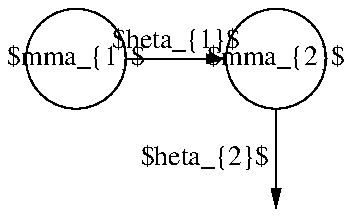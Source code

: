 .PS
G1: circle "$\gamma_{1}$";
arrow "$\theta_{1}$" above;
G2: circle "$\gamma_{2}$";
arrow down from G2.s "$\theta_{2}$ " rjust;
.PE
